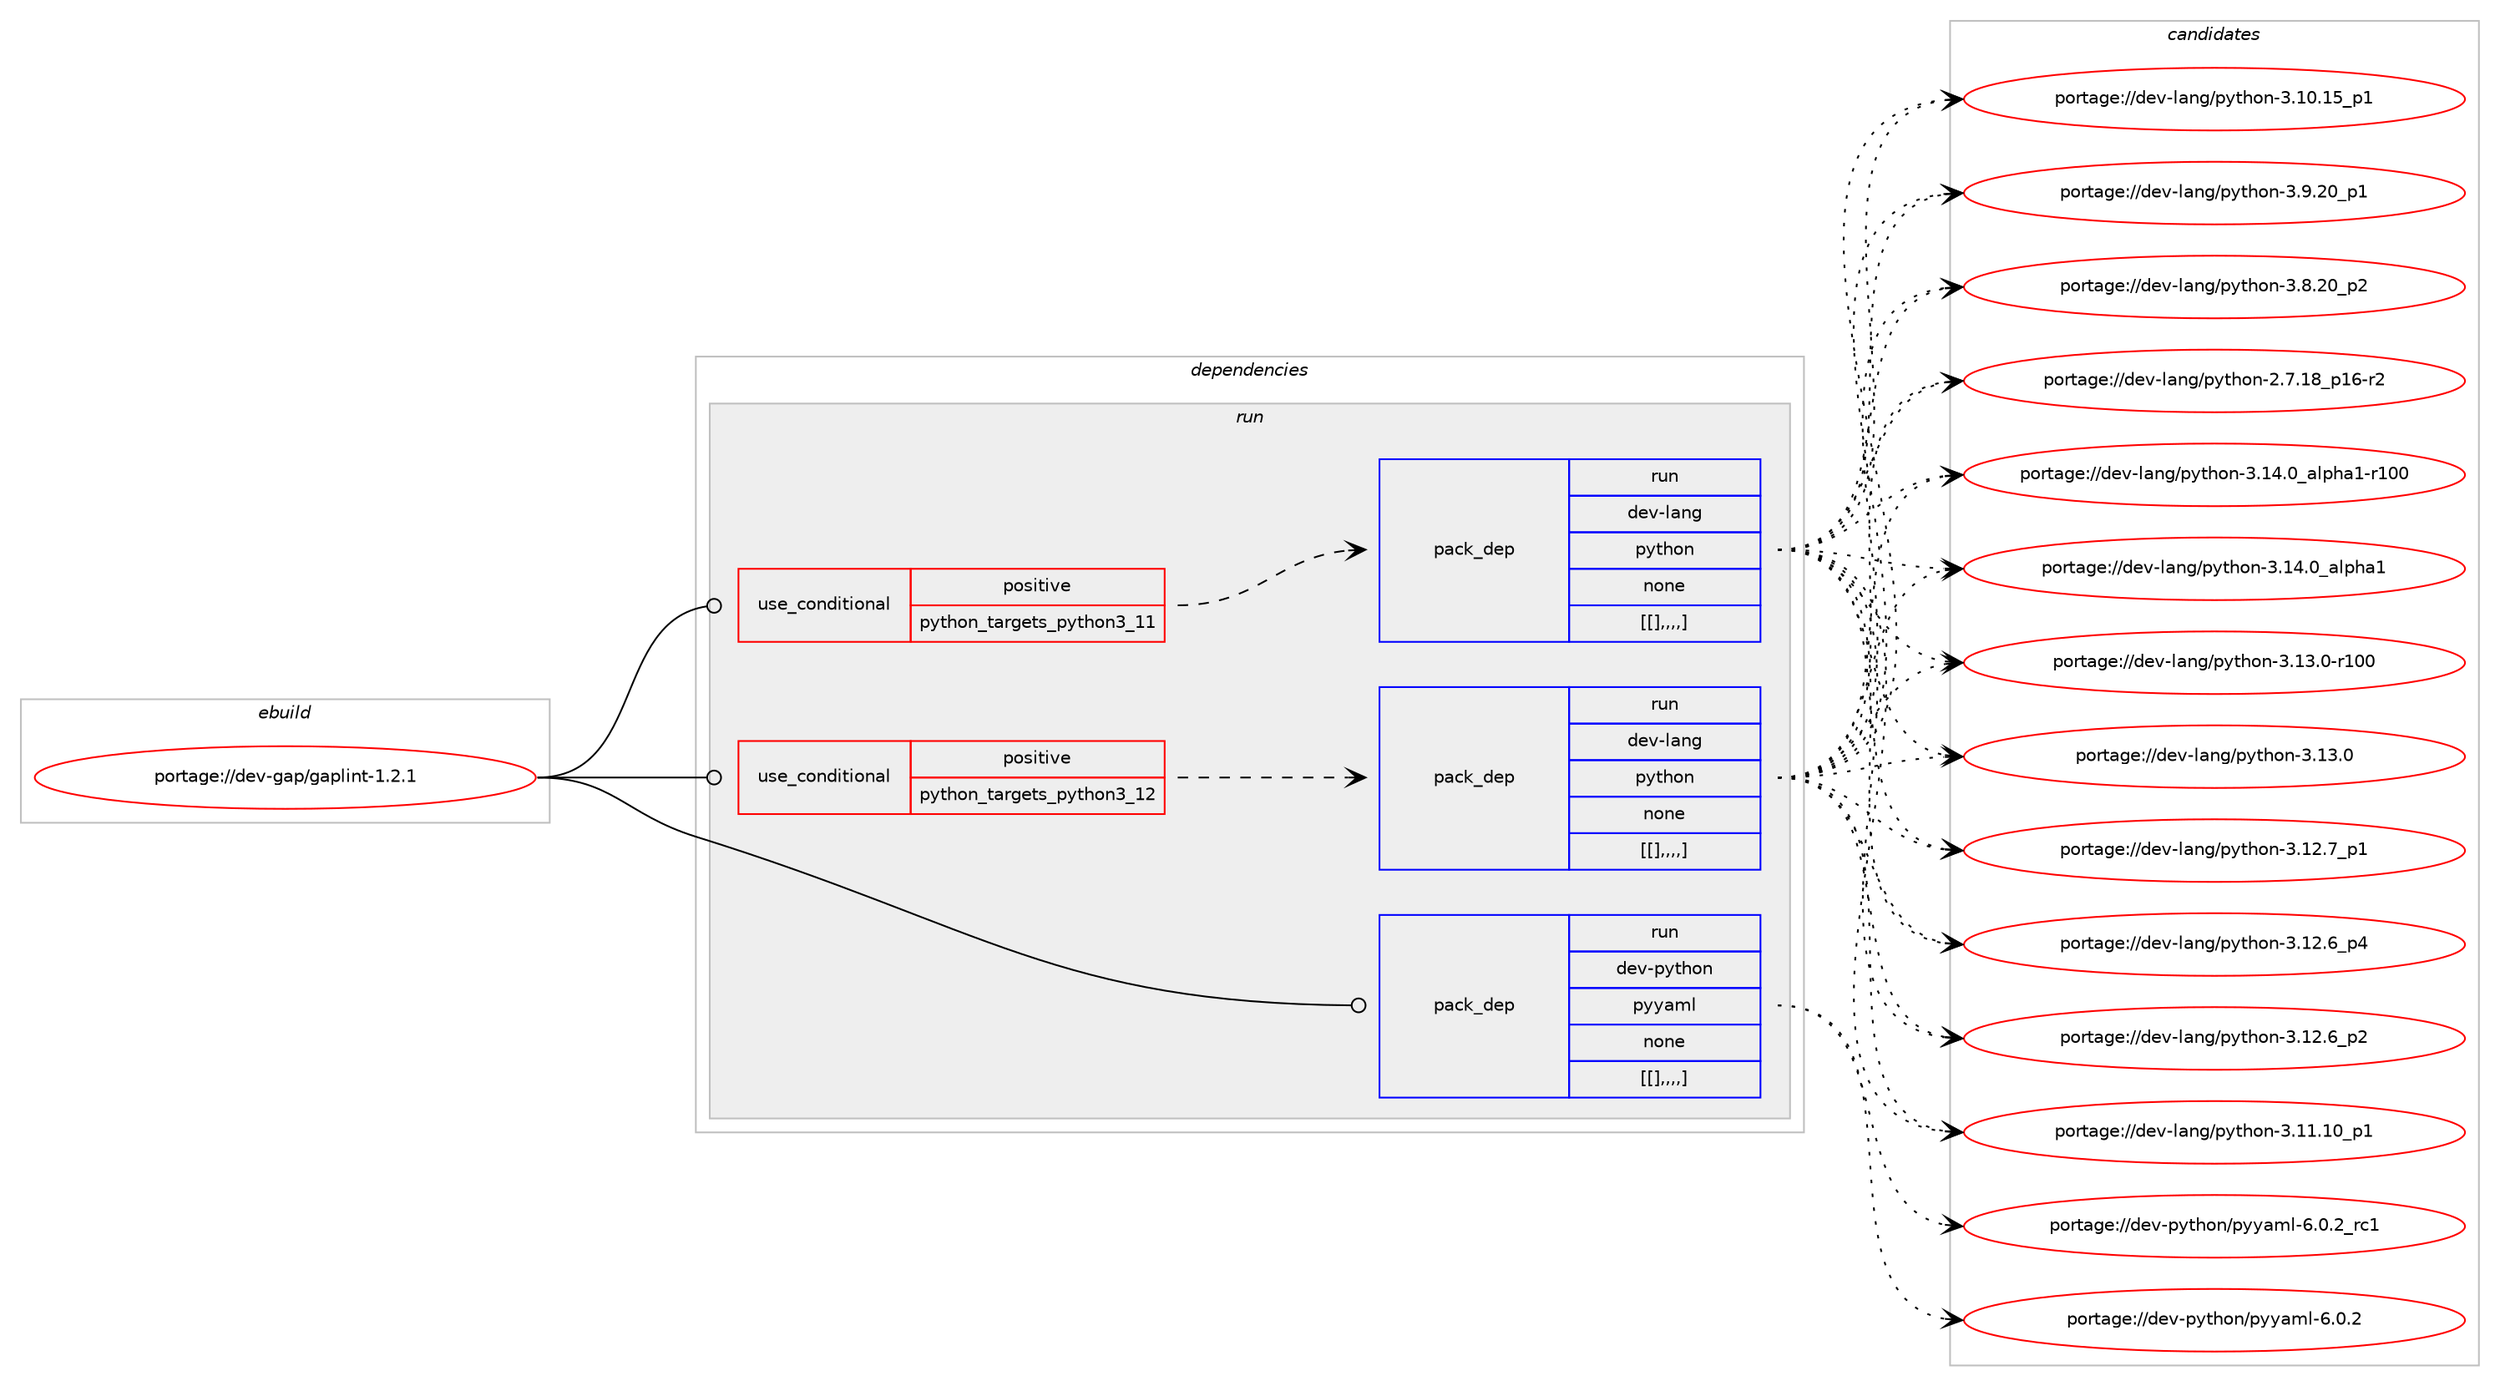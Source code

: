 digraph prolog {

# *************
# Graph options
# *************

newrank=true;
concentrate=true;
compound=true;
graph [rankdir=LR,fontname=Helvetica,fontsize=10,ranksep=1.5];#, ranksep=2.5, nodesep=0.2];
edge  [arrowhead=vee];
node  [fontname=Helvetica,fontsize=10];

# **********
# The ebuild
# **********

subgraph cluster_leftcol {
color=gray;
label=<<i>ebuild</i>>;
id [label="portage://dev-gap/gaplint-1.2.1", color=red, width=4, href="../dev-gap/gaplint-1.2.1.svg"];
}

# ****************
# The dependencies
# ****************

subgraph cluster_midcol {
color=gray;
label=<<i>dependencies</i>>;
subgraph cluster_compile {
fillcolor="#eeeeee";
style=filled;
label=<<i>compile</i>>;
}
subgraph cluster_compileandrun {
fillcolor="#eeeeee";
style=filled;
label=<<i>compile and run</i>>;
}
subgraph cluster_run {
fillcolor="#eeeeee";
style=filled;
label=<<i>run</i>>;
subgraph cond21610 {
dependency79248 [label=<<TABLE BORDER="0" CELLBORDER="1" CELLSPACING="0" CELLPADDING="4"><TR><TD ROWSPAN="3" CELLPADDING="10">use_conditional</TD></TR><TR><TD>positive</TD></TR><TR><TD>python_targets_python3_11</TD></TR></TABLE>>, shape=none, color=red];
subgraph pack56660 {
dependency79311 [label=<<TABLE BORDER="0" CELLBORDER="1" CELLSPACING="0" CELLPADDING="4" WIDTH="220"><TR><TD ROWSPAN="6" CELLPADDING="30">pack_dep</TD></TR><TR><TD WIDTH="110">run</TD></TR><TR><TD>dev-lang</TD></TR><TR><TD>python</TD></TR><TR><TD>none</TD></TR><TR><TD>[[],,,,]</TD></TR></TABLE>>, shape=none, color=blue];
}
dependency79248:e -> dependency79311:w [weight=20,style="dashed",arrowhead="vee"];
}
id:e -> dependency79248:w [weight=20,style="solid",arrowhead="odot"];
subgraph cond21622 {
dependency79347 [label=<<TABLE BORDER="0" CELLBORDER="1" CELLSPACING="0" CELLPADDING="4"><TR><TD ROWSPAN="3" CELLPADDING="10">use_conditional</TD></TR><TR><TD>positive</TD></TR><TR><TD>python_targets_python3_12</TD></TR></TABLE>>, shape=none, color=red];
subgraph pack56701 {
dependency79398 [label=<<TABLE BORDER="0" CELLBORDER="1" CELLSPACING="0" CELLPADDING="4" WIDTH="220"><TR><TD ROWSPAN="6" CELLPADDING="30">pack_dep</TD></TR><TR><TD WIDTH="110">run</TD></TR><TR><TD>dev-lang</TD></TR><TR><TD>python</TD></TR><TR><TD>none</TD></TR><TR><TD>[[],,,,]</TD></TR></TABLE>>, shape=none, color=blue];
}
dependency79347:e -> dependency79398:w [weight=20,style="dashed",arrowhead="vee"];
}
id:e -> dependency79347:w [weight=20,style="solid",arrowhead="odot"];
subgraph pack56766 {
dependency79423 [label=<<TABLE BORDER="0" CELLBORDER="1" CELLSPACING="0" CELLPADDING="4" WIDTH="220"><TR><TD ROWSPAN="6" CELLPADDING="30">pack_dep</TD></TR><TR><TD WIDTH="110">run</TD></TR><TR><TD>dev-python</TD></TR><TR><TD>pyyaml</TD></TR><TR><TD>none</TD></TR><TR><TD>[[],,,,]</TD></TR></TABLE>>, shape=none, color=blue];
}
id:e -> dependency79423:w [weight=20,style="solid",arrowhead="odot"];
}
}

# **************
# The candidates
# **************

subgraph cluster_choices {
rank=same;
color=gray;
label=<<i>candidates</i>>;

subgraph choice56281 {
color=black;
nodesep=1;
choice100101118451089711010347112121116104111110455146495246489597108112104974945114494848 [label="portage://dev-lang/python-3.14.0_alpha1-r100", color=red, width=4,href="../dev-lang/python-3.14.0_alpha1-r100.svg"];
choice1001011184510897110103471121211161041111104551464952464895971081121049749 [label="portage://dev-lang/python-3.14.0_alpha1", color=red, width=4,href="../dev-lang/python-3.14.0_alpha1.svg"];
choice1001011184510897110103471121211161041111104551464951464845114494848 [label="portage://dev-lang/python-3.13.0-r100", color=red, width=4,href="../dev-lang/python-3.13.0-r100.svg"];
choice10010111845108971101034711212111610411111045514649514648 [label="portage://dev-lang/python-3.13.0", color=red, width=4,href="../dev-lang/python-3.13.0.svg"];
choice100101118451089711010347112121116104111110455146495046559511249 [label="portage://dev-lang/python-3.12.7_p1", color=red, width=4,href="../dev-lang/python-3.12.7_p1.svg"];
choice100101118451089711010347112121116104111110455146495046549511252 [label="portage://dev-lang/python-3.12.6_p4", color=red, width=4,href="../dev-lang/python-3.12.6_p4.svg"];
choice100101118451089711010347112121116104111110455146495046549511250 [label="portage://dev-lang/python-3.12.6_p2", color=red, width=4,href="../dev-lang/python-3.12.6_p2.svg"];
choice10010111845108971101034711212111610411111045514649494649489511249 [label="portage://dev-lang/python-3.11.10_p1", color=red, width=4,href="../dev-lang/python-3.11.10_p1.svg"];
choice10010111845108971101034711212111610411111045514649484649539511249 [label="portage://dev-lang/python-3.10.15_p1", color=red, width=4,href="../dev-lang/python-3.10.15_p1.svg"];
choice100101118451089711010347112121116104111110455146574650489511249 [label="portage://dev-lang/python-3.9.20_p1", color=red, width=4,href="../dev-lang/python-3.9.20_p1.svg"];
choice100101118451089711010347112121116104111110455146564650489511250 [label="portage://dev-lang/python-3.8.20_p2", color=red, width=4,href="../dev-lang/python-3.8.20_p2.svg"];
choice100101118451089711010347112121116104111110455046554649569511249544511450 [label="portage://dev-lang/python-2.7.18_p16-r2", color=red, width=4,href="../dev-lang/python-2.7.18_p16-r2.svg"];
dependency79311:e -> choice100101118451089711010347112121116104111110455146495246489597108112104974945114494848:w [style=dotted,weight="100"];
dependency79311:e -> choice1001011184510897110103471121211161041111104551464952464895971081121049749:w [style=dotted,weight="100"];
dependency79311:e -> choice1001011184510897110103471121211161041111104551464951464845114494848:w [style=dotted,weight="100"];
dependency79311:e -> choice10010111845108971101034711212111610411111045514649514648:w [style=dotted,weight="100"];
dependency79311:e -> choice100101118451089711010347112121116104111110455146495046559511249:w [style=dotted,weight="100"];
dependency79311:e -> choice100101118451089711010347112121116104111110455146495046549511252:w [style=dotted,weight="100"];
dependency79311:e -> choice100101118451089711010347112121116104111110455146495046549511250:w [style=dotted,weight="100"];
dependency79311:e -> choice10010111845108971101034711212111610411111045514649494649489511249:w [style=dotted,weight="100"];
dependency79311:e -> choice10010111845108971101034711212111610411111045514649484649539511249:w [style=dotted,weight="100"];
dependency79311:e -> choice100101118451089711010347112121116104111110455146574650489511249:w [style=dotted,weight="100"];
dependency79311:e -> choice100101118451089711010347112121116104111110455146564650489511250:w [style=dotted,weight="100"];
dependency79311:e -> choice100101118451089711010347112121116104111110455046554649569511249544511450:w [style=dotted,weight="100"];
}
subgraph choice56314 {
color=black;
nodesep=1;
choice100101118451089711010347112121116104111110455146495246489597108112104974945114494848 [label="portage://dev-lang/python-3.14.0_alpha1-r100", color=red, width=4,href="../dev-lang/python-3.14.0_alpha1-r100.svg"];
choice1001011184510897110103471121211161041111104551464952464895971081121049749 [label="portage://dev-lang/python-3.14.0_alpha1", color=red, width=4,href="../dev-lang/python-3.14.0_alpha1.svg"];
choice1001011184510897110103471121211161041111104551464951464845114494848 [label="portage://dev-lang/python-3.13.0-r100", color=red, width=4,href="../dev-lang/python-3.13.0-r100.svg"];
choice10010111845108971101034711212111610411111045514649514648 [label="portage://dev-lang/python-3.13.0", color=red, width=4,href="../dev-lang/python-3.13.0.svg"];
choice100101118451089711010347112121116104111110455146495046559511249 [label="portage://dev-lang/python-3.12.7_p1", color=red, width=4,href="../dev-lang/python-3.12.7_p1.svg"];
choice100101118451089711010347112121116104111110455146495046549511252 [label="portage://dev-lang/python-3.12.6_p4", color=red, width=4,href="../dev-lang/python-3.12.6_p4.svg"];
choice100101118451089711010347112121116104111110455146495046549511250 [label="portage://dev-lang/python-3.12.6_p2", color=red, width=4,href="../dev-lang/python-3.12.6_p2.svg"];
choice10010111845108971101034711212111610411111045514649494649489511249 [label="portage://dev-lang/python-3.11.10_p1", color=red, width=4,href="../dev-lang/python-3.11.10_p1.svg"];
choice10010111845108971101034711212111610411111045514649484649539511249 [label="portage://dev-lang/python-3.10.15_p1", color=red, width=4,href="../dev-lang/python-3.10.15_p1.svg"];
choice100101118451089711010347112121116104111110455146574650489511249 [label="portage://dev-lang/python-3.9.20_p1", color=red, width=4,href="../dev-lang/python-3.9.20_p1.svg"];
choice100101118451089711010347112121116104111110455146564650489511250 [label="portage://dev-lang/python-3.8.20_p2", color=red, width=4,href="../dev-lang/python-3.8.20_p2.svg"];
choice100101118451089711010347112121116104111110455046554649569511249544511450 [label="portage://dev-lang/python-2.7.18_p16-r2", color=red, width=4,href="../dev-lang/python-2.7.18_p16-r2.svg"];
dependency79398:e -> choice100101118451089711010347112121116104111110455146495246489597108112104974945114494848:w [style=dotted,weight="100"];
dependency79398:e -> choice1001011184510897110103471121211161041111104551464952464895971081121049749:w [style=dotted,weight="100"];
dependency79398:e -> choice1001011184510897110103471121211161041111104551464951464845114494848:w [style=dotted,weight="100"];
dependency79398:e -> choice10010111845108971101034711212111610411111045514649514648:w [style=dotted,weight="100"];
dependency79398:e -> choice100101118451089711010347112121116104111110455146495046559511249:w [style=dotted,weight="100"];
dependency79398:e -> choice100101118451089711010347112121116104111110455146495046549511252:w [style=dotted,weight="100"];
dependency79398:e -> choice100101118451089711010347112121116104111110455146495046549511250:w [style=dotted,weight="100"];
dependency79398:e -> choice10010111845108971101034711212111610411111045514649494649489511249:w [style=dotted,weight="100"];
dependency79398:e -> choice10010111845108971101034711212111610411111045514649484649539511249:w [style=dotted,weight="100"];
dependency79398:e -> choice100101118451089711010347112121116104111110455146574650489511249:w [style=dotted,weight="100"];
dependency79398:e -> choice100101118451089711010347112121116104111110455146564650489511250:w [style=dotted,weight="100"];
dependency79398:e -> choice100101118451089711010347112121116104111110455046554649569511249544511450:w [style=dotted,weight="100"];
}
subgraph choice56326 {
color=black;
nodesep=1;
choice100101118451121211161041111104711212112197109108455446484650951149949 [label="portage://dev-python/pyyaml-6.0.2_rc1", color=red, width=4,href="../dev-python/pyyaml-6.0.2_rc1.svg"];
choice100101118451121211161041111104711212112197109108455446484650 [label="portage://dev-python/pyyaml-6.0.2", color=red, width=4,href="../dev-python/pyyaml-6.0.2.svg"];
dependency79423:e -> choice100101118451121211161041111104711212112197109108455446484650951149949:w [style=dotted,weight="100"];
dependency79423:e -> choice100101118451121211161041111104711212112197109108455446484650:w [style=dotted,weight="100"];
}
}

}
